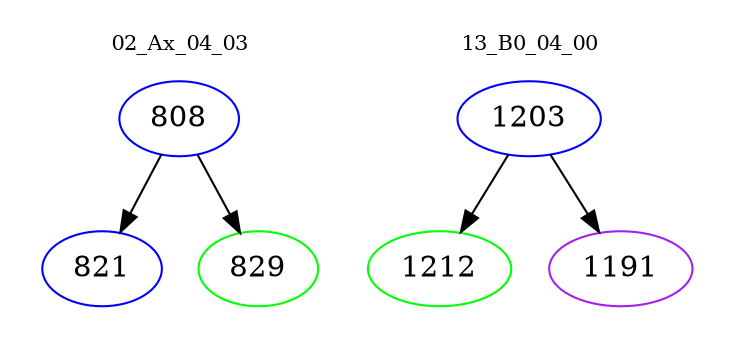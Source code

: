 digraph{
subgraph cluster_0 {
color = white
label = "02_Ax_04_03";
fontsize=10;
T0_808 [label="808", color="blue"]
T0_808 -> T0_821 [color="black"]
T0_821 [label="821", color="blue"]
T0_808 -> T0_829 [color="black"]
T0_829 [label="829", color="green"]
}
subgraph cluster_1 {
color = white
label = "13_B0_04_00";
fontsize=10;
T1_1203 [label="1203", color="blue"]
T1_1203 -> T1_1212 [color="black"]
T1_1212 [label="1212", color="green"]
T1_1203 -> T1_1191 [color="black"]
T1_1191 [label="1191", color="purple"]
}
}
